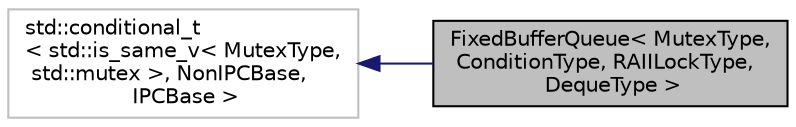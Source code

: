 digraph "FixedBufferQueue&lt; MutexType, ConditionType, RAIILockType, DequeType &gt;"
{
 // LATEX_PDF_SIZE
  edge [fontname="Helvetica",fontsize="10",labelfontname="Helvetica",labelfontsize="10"];
  node [fontname="Helvetica",fontsize="10",shape=record];
  rankdir="LR";
  Node1 [label="FixedBufferQueue\< MutexType,\l ConditionType, RAIILockType,\l DequeType \>",height=0.2,width=0.4,color="black", fillcolor="grey75", style="filled", fontcolor="black",tooltip=" "];
  Node2 -> Node1 [dir="back",color="midnightblue",fontsize="10",style="solid",fontname="Helvetica"];
  Node2 [label="std::conditional_t\l\< std::is_same_v\< MutexType,\l std::mutex \>, NonIPCBase,\l IPCBase \>",height=0.2,width=0.4,color="grey75", fillcolor="white", style="filled",tooltip=" "];
}
